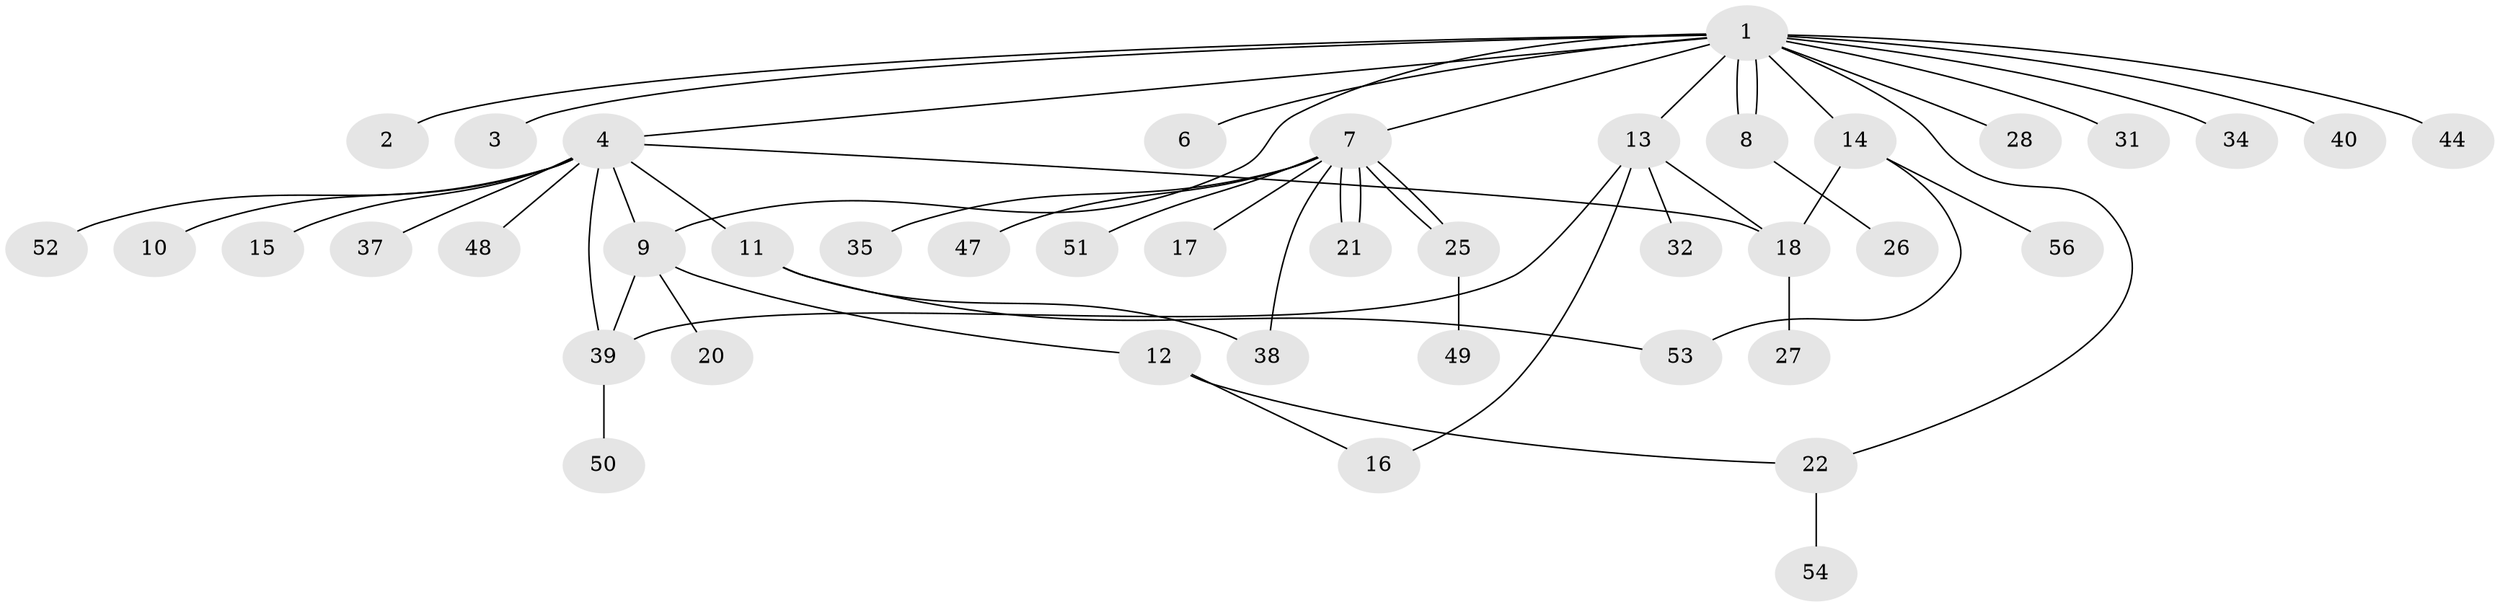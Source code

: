 // original degree distribution, {15: 0.017857142857142856, 1: 0.5357142857142857, 11: 0.017857142857142856, 9: 0.017857142857142856, 3: 0.16071428571428573, 5: 0.03571428571428571, 2: 0.16071428571428573, 6: 0.017857142857142856, 4: 0.03571428571428571}
// Generated by graph-tools (version 1.1) at 2025/41/03/06/25 10:41:49]
// undirected, 42 vertices, 53 edges
graph export_dot {
graph [start="1"]
  node [color=gray90,style=filled];
  1 [super="+36"];
  2;
  3;
  4 [super="+5"];
  6;
  7 [super="+19"];
  8;
  9 [super="+46"];
  10;
  11 [super="+23"];
  12;
  13 [super="+29"];
  14 [super="+33"];
  15 [super="+30"];
  16 [super="+43"];
  17;
  18 [super="+24"];
  20;
  21;
  22 [super="+45"];
  25;
  26 [super="+41"];
  27;
  28;
  31;
  32;
  34;
  35;
  37;
  38;
  39 [super="+42"];
  40;
  44;
  47;
  48;
  49;
  50;
  51;
  52;
  53 [super="+55"];
  54;
  56;
  1 -- 2;
  1 -- 3;
  1 -- 4;
  1 -- 6;
  1 -- 7;
  1 -- 8;
  1 -- 8;
  1 -- 13;
  1 -- 14;
  1 -- 22;
  1 -- 28;
  1 -- 31;
  1 -- 34;
  1 -- 40;
  1 -- 44;
  1 -- 9;
  4 -- 9;
  4 -- 10;
  4 -- 11;
  4 -- 15;
  4 -- 18;
  4 -- 37;
  4 -- 48;
  4 -- 52;
  4 -- 39;
  7 -- 17;
  7 -- 21;
  7 -- 21;
  7 -- 25;
  7 -- 25;
  7 -- 35;
  7 -- 38;
  7 -- 51;
  7 -- 47;
  8 -- 26;
  9 -- 12;
  9 -- 20;
  9 -- 39;
  11 -- 38;
  11 -- 53;
  12 -- 16;
  12 -- 22;
  13 -- 16;
  13 -- 18;
  13 -- 32;
  13 -- 39;
  14 -- 53;
  14 -- 56;
  14 -- 18;
  18 -- 27;
  22 -- 54;
  25 -- 49;
  39 -- 50;
}
